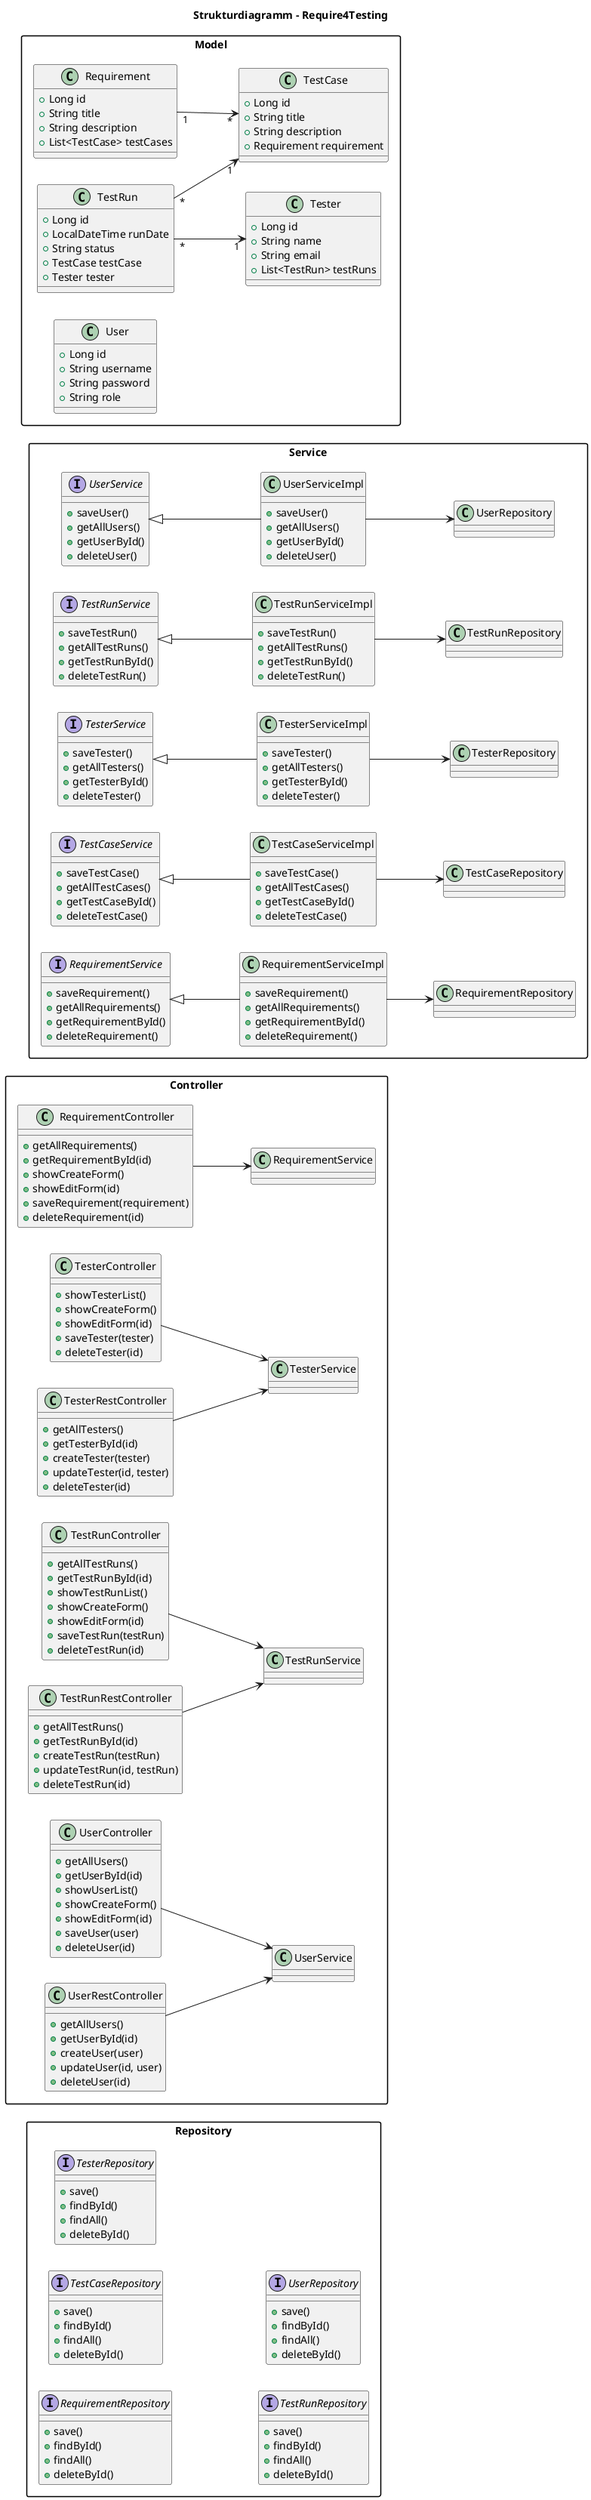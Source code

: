 @startuml
skinparam componentStyle rectangle
skinparam packageStyle rectangle
title Strukturdiagramm – Require4Testing
left to right direction

package "Controller" {

  class RequirementController {
    +getAllRequirements()
    +getRequirementById(id)
    +showCreateForm()
    +showEditForm(id)
    +saveRequirement(requirement)
    +deleteRequirement(id)
  }
  RequirementController --> RequirementService

  class TesterController {
    +showTesterList()
    +showCreateForm()
    +showEditForm(id)
    +saveTester(tester)
    +deleteTester(id)
  }
  TesterController --> TesterService

  class TesterRestController {
    +getAllTesters()
    +getTesterById(id)
    +createTester(tester)
    +updateTester(id, tester)
    +deleteTester(id)
  }
  TesterRestController --> TesterService

  class TestRunController {
    +getAllTestRuns()
    +getTestRunById(id)
    +showTestRunList()
    +showCreateForm()
    +showEditForm(id)
    +saveTestRun(testRun)
    +deleteTestRun(id)
  }
  TestRunController --> TestRunService

  class TestRunRestController {
    +getAllTestRuns()
    +getTestRunById(id)
    +createTestRun(testRun)
    +updateTestRun(id, testRun)
    +deleteTestRun(id)
  }
  TestRunRestController --> TestRunService

  class UserController {
    +getAllUsers()
    +getUserById(id)
    +showUserList()
    +showCreateForm()
    +showEditForm(id)
    +saveUser(user)
    +deleteUser(id)
  }
  UserController --> UserService

  class UserRestController {
    +getAllUsers()
    +getUserById(id)
    +createUser(user)
    +updateUser(id, user)
    +deleteUser(id)
  }
  UserRestController --> UserService
}

package "Service" {

  interface RequirementService {
    +saveRequirement()
    +getAllRequirements()
    +getRequirementById()
    +deleteRequirement()
  }

  class RequirementServiceImpl {
    +saveRequirement()
    +getAllRequirements()
    +getRequirementById()
    +deleteRequirement()
  }
  RequirementServiceImpl -up-|> RequirementService
  RequirementServiceImpl --> RequirementRepository

  interface TestCaseService {
    +saveTestCase()
    +getAllTestCases()
    +getTestCaseById()
    +deleteTestCase()
  }

  class TestCaseServiceImpl {
    +saveTestCase()
    +getAllTestCases()
    +getTestCaseById()
    +deleteTestCase()
  }
  TestCaseServiceImpl -up-|> TestCaseService
  TestCaseServiceImpl --> TestCaseRepository

  interface TesterService {
    +saveTester()
    +getAllTesters()
    +getTesterById()
    +deleteTester()
  }

  class TesterServiceImpl {
    +saveTester()
    +getAllTesters()
    +getTesterById()
    +deleteTester()
  }
  TesterServiceImpl -up-|> TesterService
  TesterServiceImpl --> TesterRepository

  interface TestRunService {
    +saveTestRun()
    +getAllTestRuns()
    +getTestRunById()
    +deleteTestRun()
  }

  class TestRunServiceImpl {
    +saveTestRun()
    +getAllTestRuns()
    +getTestRunById()
    +deleteTestRun()
  }
  TestRunServiceImpl -up-|> TestRunService
  TestRunServiceImpl --> TestRunRepository

  interface UserService {
    +saveUser()
    +getAllUsers()
    +getUserById()
    +deleteUser()
  }

  class UserServiceImpl {
    +saveUser()
    +getAllUsers()
    +getUserById()
    +deleteUser()
  }
  UserServiceImpl -up-|> UserService
  UserServiceImpl --> UserRepository
}

package "Repository" {

  interface RequirementRepository {
    +save()
    +findById()
    +findAll()
    +deleteById()
  }

  interface TestCaseRepository {
    +save()
    +findById()
    +findAll()
    +deleteById()
  }

  interface TesterRepository {
    +save()
    +findById()
    +findAll()
    +deleteById()
  }

  interface TestRunRepository {
    +save()
    +findById()
    +findAll()
    +deleteById()
  }

  interface UserRepository {
    +save()
    +findById()
    +findAll()
    +deleteById()
  }
}

package "Model" {

  class Requirement {
    +Long id
    +String title
    +String description
    +List<TestCase> testCases
  }

  class TestCase {
    +Long id
    +String title
    +String description
    +Requirement requirement
  }

  class Tester {
    +Long id
    +String name
    +String email
    +List<TestRun> testRuns
  }

  class TestRun {
    +Long id
    +LocalDateTime runDate
    +String status
    +TestCase testCase
    +Tester tester
  }

  class User {
    +Long id
    +String username
    +String password
    +String role
  }

  Requirement "1" --> "*" TestCase
  TestRun "*" --> "1" TestCase
  TestRun "*" --> "1" Tester
}

@enduml